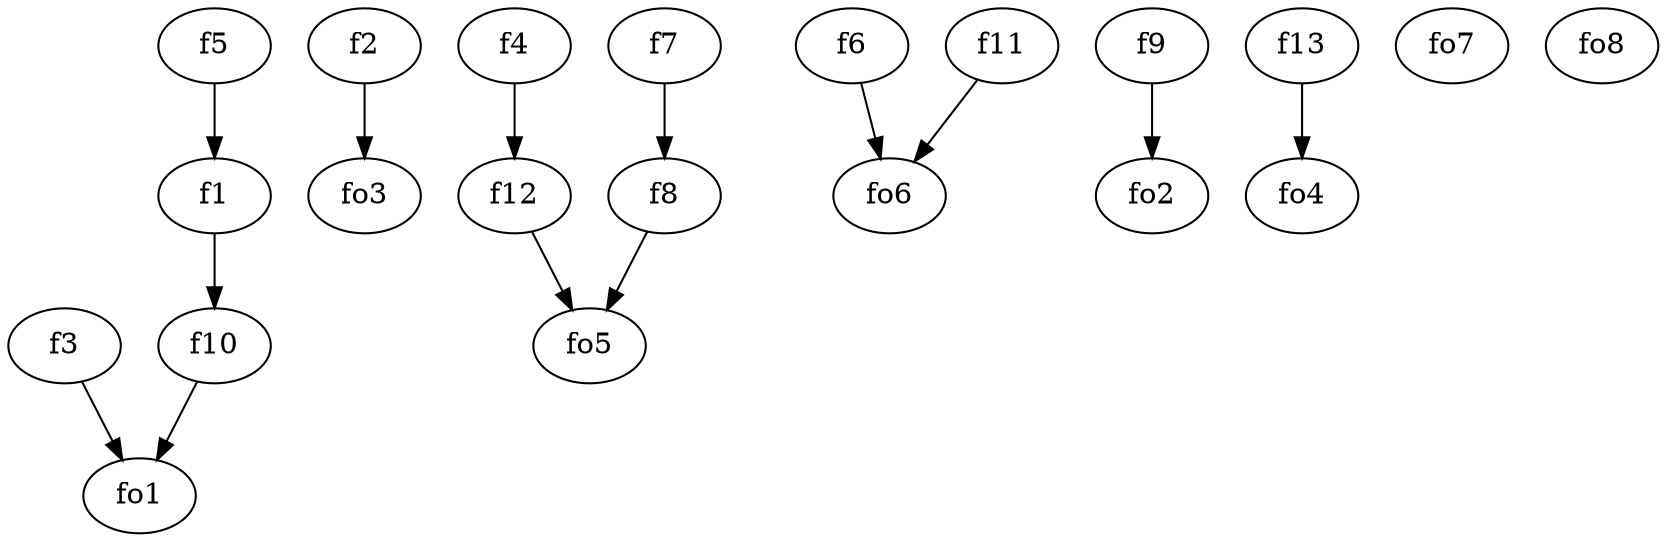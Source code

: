 strict digraph  {
f1;
f2;
f3;
f4;
f5;
f6;
f7;
f8;
f9;
f10;
f11;
f12;
f13;
fo1;
fo2;
fo3;
fo4;
fo5;
fo6;
fo7;
fo8;
f1 -> f10  [weight=2];
f2 -> fo3  [weight=2];
f3 -> fo1  [weight=2];
f4 -> f12  [weight=2];
f5 -> f1  [weight=2];
f6 -> fo6  [weight=2];
f7 -> f8  [weight=2];
f8 -> fo5  [weight=2];
f9 -> fo2  [weight=2];
f10 -> fo1  [weight=2];
f11 -> fo6  [weight=2];
f12 -> fo5  [weight=2];
f13 -> fo4  [weight=2];
}
